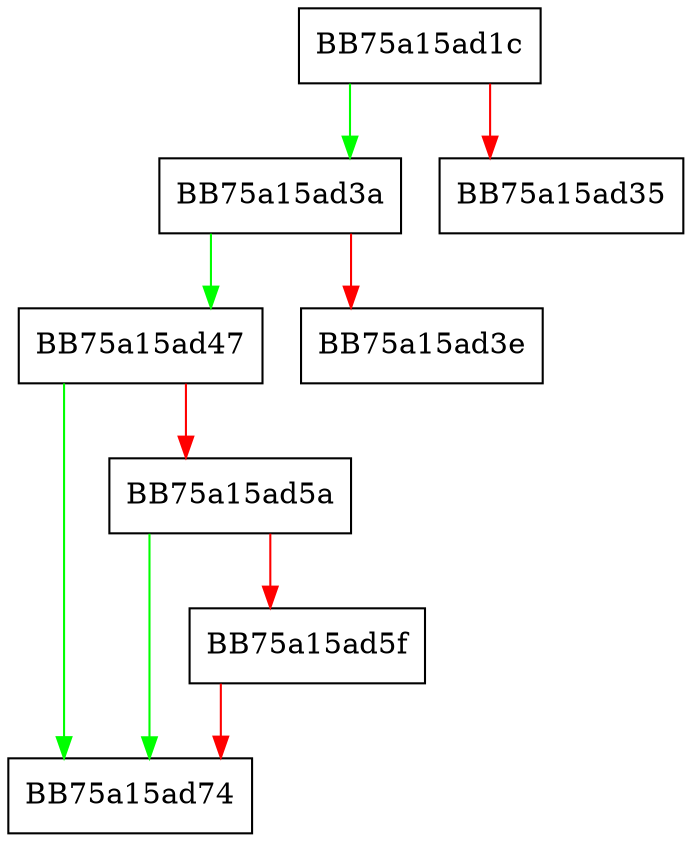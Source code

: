 digraph AsyncQueueCounterIncrement {
  node [shape="box"];
  graph [splines=ortho];
  BB75a15ad1c -> BB75a15ad3a [color="green"];
  BB75a15ad1c -> BB75a15ad35 [color="red"];
  BB75a15ad3a -> BB75a15ad47 [color="green"];
  BB75a15ad3a -> BB75a15ad3e [color="red"];
  BB75a15ad47 -> BB75a15ad74 [color="green"];
  BB75a15ad47 -> BB75a15ad5a [color="red"];
  BB75a15ad5a -> BB75a15ad74 [color="green"];
  BB75a15ad5a -> BB75a15ad5f [color="red"];
  BB75a15ad5f -> BB75a15ad74 [color="red"];
}